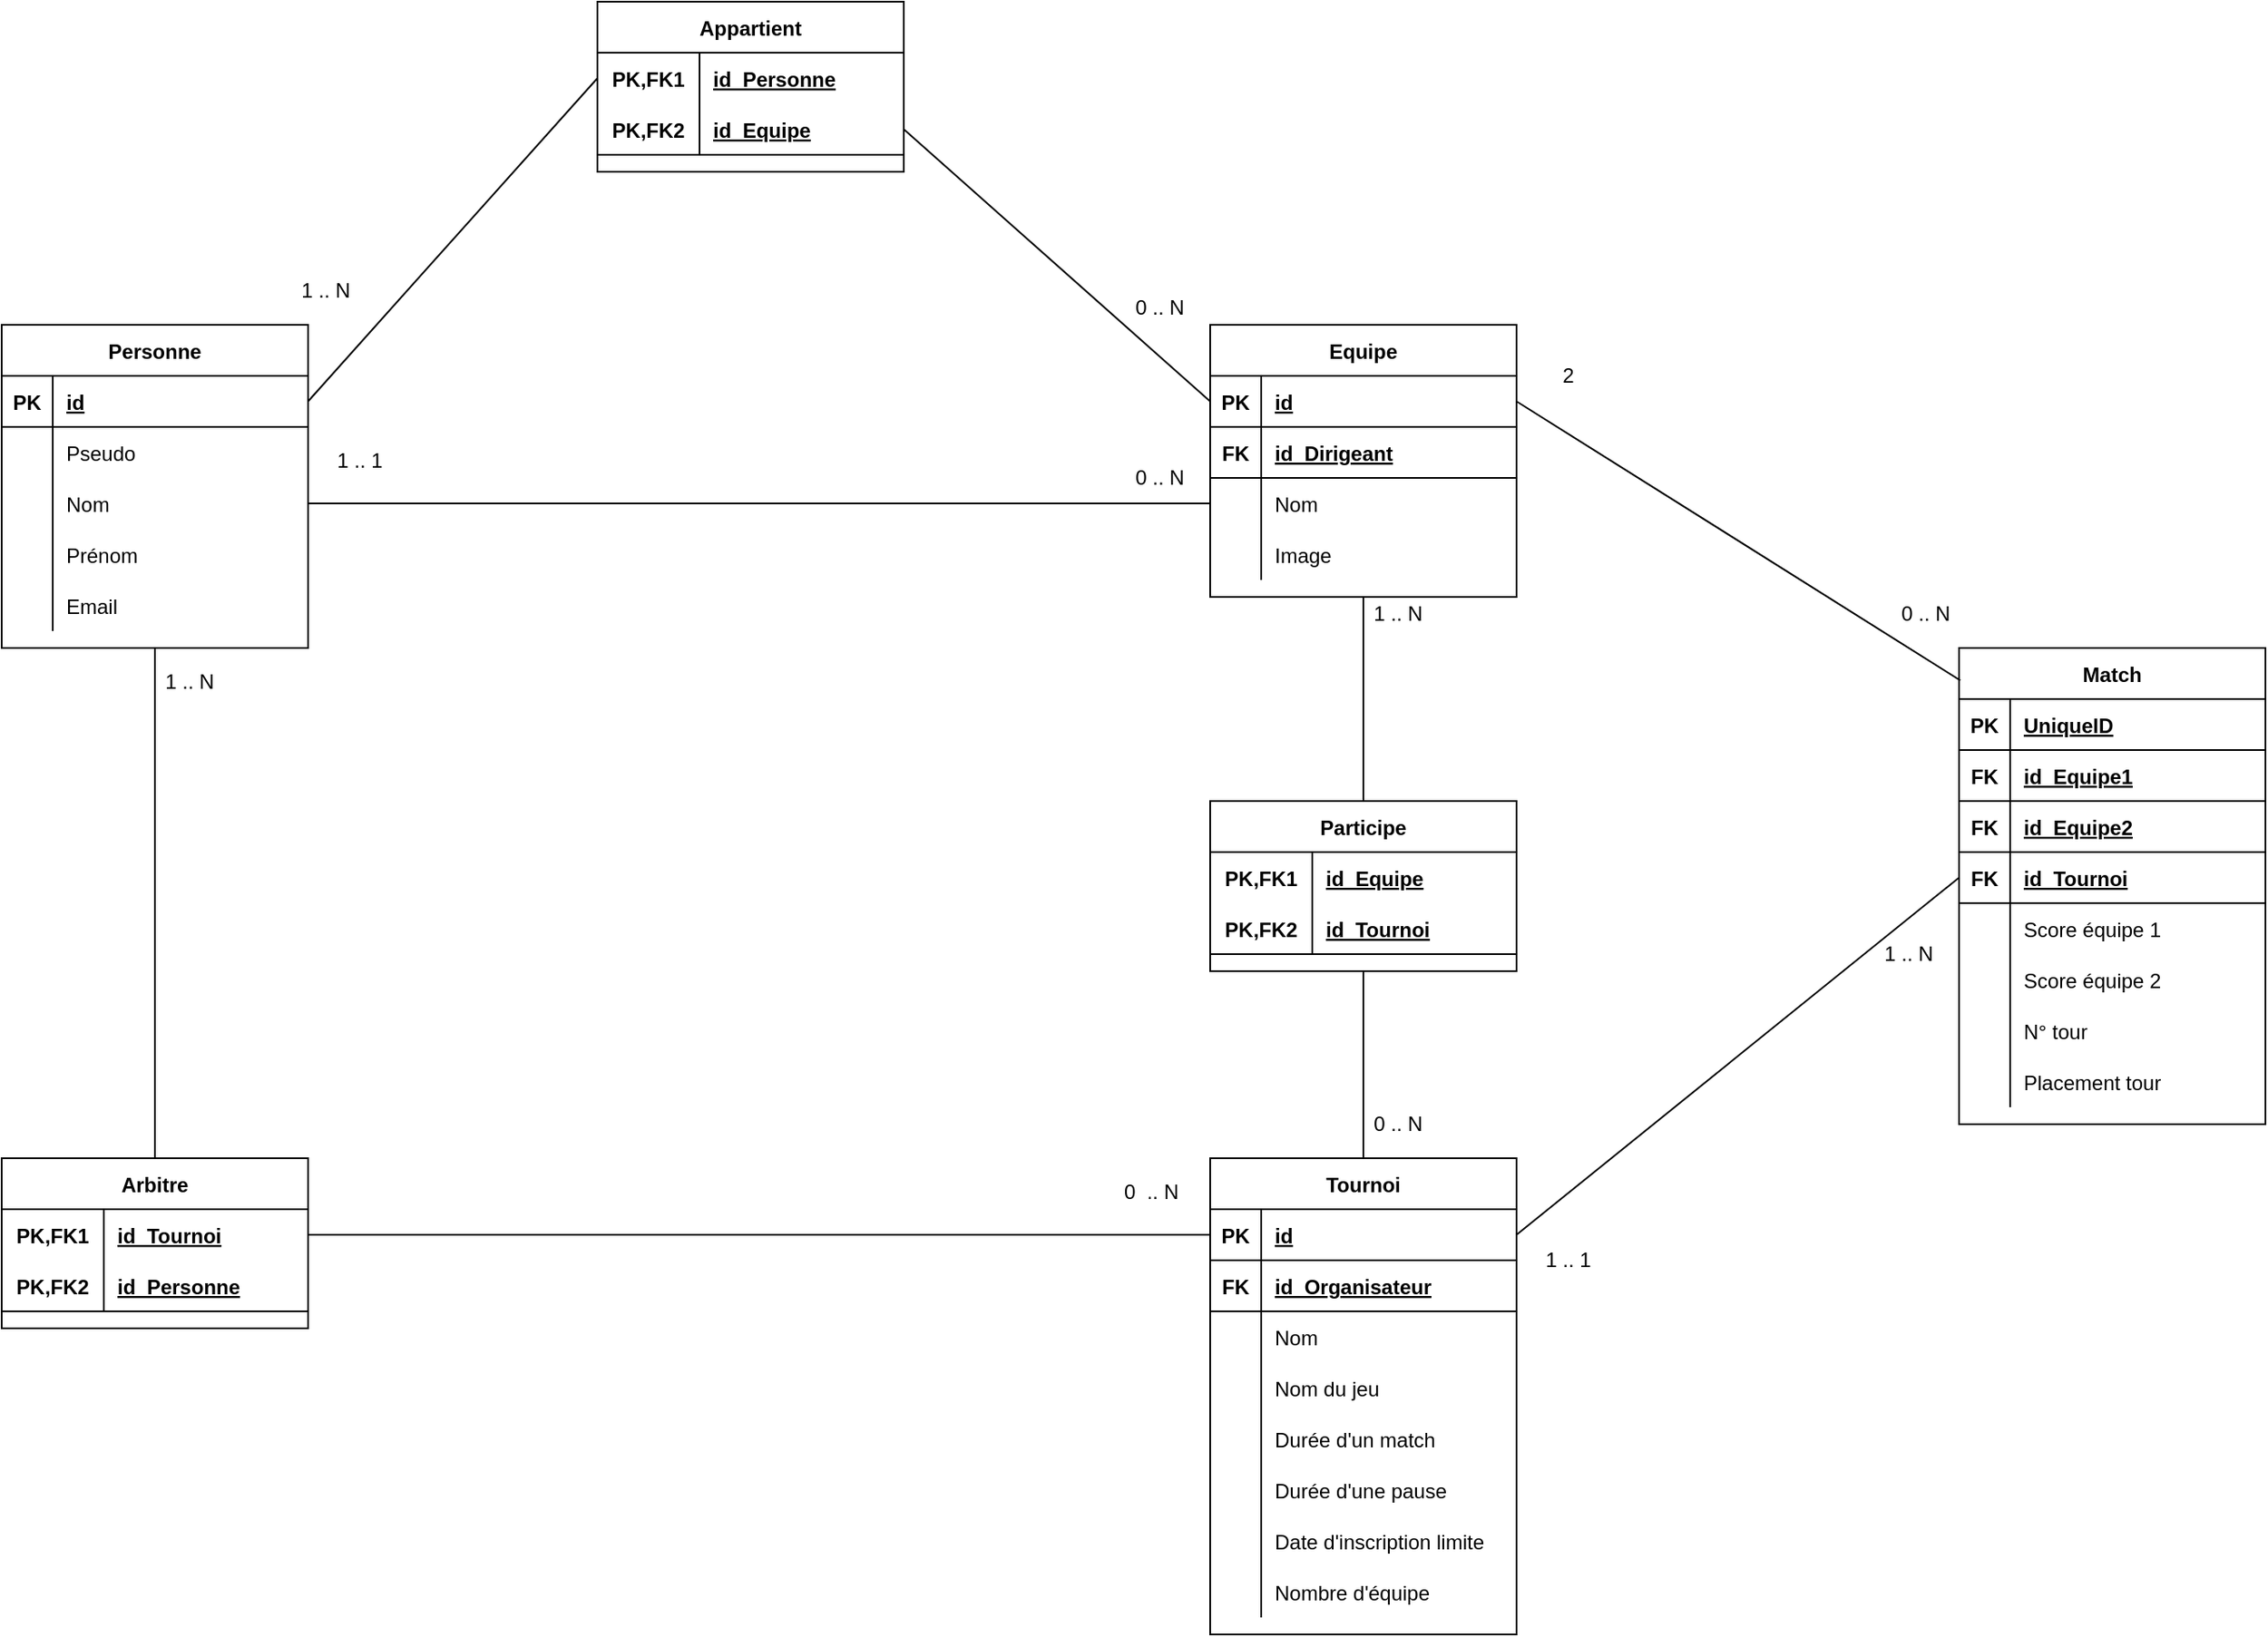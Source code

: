 <mxfile version="14.4.3" type="device"><diagram id="kW3u6-mypXmq3mQK2qks" name="Page-1"><mxGraphModel dx="1673" dy="874" grid="1" gridSize="10" guides="1" tooltips="1" connect="1" arrows="1" fold="1" page="1" pageScale="1" pageWidth="827" pageHeight="1169" math="0" shadow="0"><root><mxCell id="0"/><mxCell id="1" parent="0"/><mxCell id="SkPLEoLGiu_KnLj0Fx1E-1" value="Personne" style="shape=table;startSize=30;container=1;collapsible=1;childLayout=tableLayout;fixedRows=1;rowLines=0;fontStyle=1;align=center;resizeLast=1;" vertex="1" parent="1"><mxGeometry x="80" y="280" width="180" height="190" as="geometry"/></mxCell><mxCell id="SkPLEoLGiu_KnLj0Fx1E-2" value="" style="shape=partialRectangle;collapsible=0;dropTarget=0;pointerEvents=0;fillColor=none;top=0;left=0;bottom=1;right=0;points=[[0,0.5],[1,0.5]];portConstraint=eastwest;" vertex="1" parent="SkPLEoLGiu_KnLj0Fx1E-1"><mxGeometry y="30" width="180" height="30" as="geometry"/></mxCell><mxCell id="SkPLEoLGiu_KnLj0Fx1E-3" value="PK" style="shape=partialRectangle;connectable=0;fillColor=none;top=0;left=0;bottom=0;right=0;fontStyle=1;overflow=hidden;" vertex="1" parent="SkPLEoLGiu_KnLj0Fx1E-2"><mxGeometry width="30" height="30" as="geometry"/></mxCell><mxCell id="SkPLEoLGiu_KnLj0Fx1E-4" value="id" style="shape=partialRectangle;connectable=0;fillColor=none;top=0;left=0;bottom=0;right=0;align=left;spacingLeft=6;fontStyle=5;overflow=hidden;" vertex="1" parent="SkPLEoLGiu_KnLj0Fx1E-2"><mxGeometry x="30" width="150" height="30" as="geometry"/></mxCell><mxCell id="SkPLEoLGiu_KnLj0Fx1E-5" value="" style="shape=partialRectangle;collapsible=0;dropTarget=0;pointerEvents=0;fillColor=none;top=0;left=0;bottom=0;right=0;points=[[0,0.5],[1,0.5]];portConstraint=eastwest;" vertex="1" parent="SkPLEoLGiu_KnLj0Fx1E-1"><mxGeometry y="60" width="180" height="30" as="geometry"/></mxCell><mxCell id="SkPLEoLGiu_KnLj0Fx1E-6" value="" style="shape=partialRectangle;connectable=0;fillColor=none;top=0;left=0;bottom=0;right=0;editable=1;overflow=hidden;" vertex="1" parent="SkPLEoLGiu_KnLj0Fx1E-5"><mxGeometry width="30" height="30" as="geometry"/></mxCell><mxCell id="SkPLEoLGiu_KnLj0Fx1E-7" value="Pseudo" style="shape=partialRectangle;connectable=0;fillColor=none;top=0;left=0;bottom=0;right=0;align=left;spacingLeft=6;overflow=hidden;" vertex="1" parent="SkPLEoLGiu_KnLj0Fx1E-5"><mxGeometry x="30" width="150" height="30" as="geometry"/></mxCell><mxCell id="SkPLEoLGiu_KnLj0Fx1E-8" value="" style="shape=partialRectangle;collapsible=0;dropTarget=0;pointerEvents=0;fillColor=none;top=0;left=0;bottom=0;right=0;points=[[0,0.5],[1,0.5]];portConstraint=eastwest;" vertex="1" parent="SkPLEoLGiu_KnLj0Fx1E-1"><mxGeometry y="90" width="180" height="30" as="geometry"/></mxCell><mxCell id="SkPLEoLGiu_KnLj0Fx1E-9" value="" style="shape=partialRectangle;connectable=0;fillColor=none;top=0;left=0;bottom=0;right=0;editable=1;overflow=hidden;" vertex="1" parent="SkPLEoLGiu_KnLj0Fx1E-8"><mxGeometry width="30" height="30" as="geometry"/></mxCell><mxCell id="SkPLEoLGiu_KnLj0Fx1E-10" value="Nom" style="shape=partialRectangle;connectable=0;fillColor=none;top=0;left=0;bottom=0;right=0;align=left;spacingLeft=6;overflow=hidden;" vertex="1" parent="SkPLEoLGiu_KnLj0Fx1E-8"><mxGeometry x="30" width="150" height="30" as="geometry"/></mxCell><mxCell id="SkPLEoLGiu_KnLj0Fx1E-11" value="" style="shape=partialRectangle;collapsible=0;dropTarget=0;pointerEvents=0;fillColor=none;top=0;left=0;bottom=0;right=0;points=[[0,0.5],[1,0.5]];portConstraint=eastwest;" vertex="1" parent="SkPLEoLGiu_KnLj0Fx1E-1"><mxGeometry y="120" width="180" height="30" as="geometry"/></mxCell><mxCell id="SkPLEoLGiu_KnLj0Fx1E-12" value="" style="shape=partialRectangle;connectable=0;fillColor=none;top=0;left=0;bottom=0;right=0;editable=1;overflow=hidden;" vertex="1" parent="SkPLEoLGiu_KnLj0Fx1E-11"><mxGeometry width="30" height="30" as="geometry"/></mxCell><mxCell id="SkPLEoLGiu_KnLj0Fx1E-13" value="Prénom" style="shape=partialRectangle;connectable=0;fillColor=none;top=0;left=0;bottom=0;right=0;align=left;spacingLeft=6;overflow=hidden;" vertex="1" parent="SkPLEoLGiu_KnLj0Fx1E-11"><mxGeometry x="30" width="150" height="30" as="geometry"/></mxCell><mxCell id="SkPLEoLGiu_KnLj0Fx1E-14" style="shape=partialRectangle;collapsible=0;dropTarget=0;pointerEvents=0;fillColor=none;top=0;left=0;bottom=0;right=0;points=[[0,0.5],[1,0.5]];portConstraint=eastwest;" vertex="1" parent="SkPLEoLGiu_KnLj0Fx1E-1"><mxGeometry y="150" width="180" height="30" as="geometry"/></mxCell><mxCell id="SkPLEoLGiu_KnLj0Fx1E-15" style="shape=partialRectangle;connectable=0;fillColor=none;top=0;left=0;bottom=0;right=0;editable=1;overflow=hidden;" vertex="1" parent="SkPLEoLGiu_KnLj0Fx1E-14"><mxGeometry width="30" height="30" as="geometry"/></mxCell><mxCell id="SkPLEoLGiu_KnLj0Fx1E-16" value="Email" style="shape=partialRectangle;connectable=0;fillColor=none;top=0;left=0;bottom=0;right=0;align=left;spacingLeft=6;overflow=hidden;" vertex="1" parent="SkPLEoLGiu_KnLj0Fx1E-14"><mxGeometry x="30" width="150" height="30" as="geometry"/></mxCell><mxCell id="SkPLEoLGiu_KnLj0Fx1E-17" value="Equipe" style="shape=table;startSize=30;container=1;collapsible=1;childLayout=tableLayout;fixedRows=1;rowLines=0;fontStyle=1;align=center;resizeLast=1;" vertex="1" parent="1"><mxGeometry x="790" y="280" width="180" height="160" as="geometry"/></mxCell><mxCell id="SkPLEoLGiu_KnLj0Fx1E-18" value="" style="shape=partialRectangle;collapsible=0;dropTarget=0;pointerEvents=0;fillColor=none;top=0;left=0;bottom=1;right=0;points=[[0,0.5],[1,0.5]];portConstraint=eastwest;" vertex="1" parent="SkPLEoLGiu_KnLj0Fx1E-17"><mxGeometry y="30" width="180" height="30" as="geometry"/></mxCell><mxCell id="SkPLEoLGiu_KnLj0Fx1E-19" value="PK" style="shape=partialRectangle;connectable=0;fillColor=none;top=0;left=0;bottom=0;right=0;fontStyle=1;overflow=hidden;" vertex="1" parent="SkPLEoLGiu_KnLj0Fx1E-18"><mxGeometry width="30" height="30" as="geometry"/></mxCell><mxCell id="SkPLEoLGiu_KnLj0Fx1E-20" value="id" style="shape=partialRectangle;connectable=0;fillColor=none;top=0;left=0;bottom=0;right=0;align=left;spacingLeft=6;fontStyle=5;overflow=hidden;" vertex="1" parent="SkPLEoLGiu_KnLj0Fx1E-18"><mxGeometry x="30" width="150" height="30" as="geometry"/></mxCell><mxCell id="SkPLEoLGiu_KnLj0Fx1E-51" style="shape=partialRectangle;collapsible=0;dropTarget=0;pointerEvents=0;fillColor=none;top=0;left=0;bottom=1;right=0;points=[[0,0.5],[1,0.5]];portConstraint=eastwest;" vertex="1" parent="SkPLEoLGiu_KnLj0Fx1E-17"><mxGeometry y="60" width="180" height="30" as="geometry"/></mxCell><mxCell id="SkPLEoLGiu_KnLj0Fx1E-52" value="FK" style="shape=partialRectangle;connectable=0;fillColor=none;top=0;left=0;bottom=0;right=0;fontStyle=1;overflow=hidden;" vertex="1" parent="SkPLEoLGiu_KnLj0Fx1E-51"><mxGeometry width="30" height="30" as="geometry"/></mxCell><mxCell id="SkPLEoLGiu_KnLj0Fx1E-53" value="id_Dirigeant" style="shape=partialRectangle;connectable=0;fillColor=none;top=0;left=0;bottom=0;right=0;align=left;spacingLeft=6;fontStyle=5;overflow=hidden;" vertex="1" parent="SkPLEoLGiu_KnLj0Fx1E-51"><mxGeometry x="30" width="150" height="30" as="geometry"/></mxCell><mxCell id="SkPLEoLGiu_KnLj0Fx1E-21" value="" style="shape=partialRectangle;collapsible=0;dropTarget=0;pointerEvents=0;fillColor=none;top=0;left=0;bottom=0;right=0;points=[[0,0.5],[1,0.5]];portConstraint=eastwest;" vertex="1" parent="SkPLEoLGiu_KnLj0Fx1E-17"><mxGeometry y="90" width="180" height="30" as="geometry"/></mxCell><mxCell id="SkPLEoLGiu_KnLj0Fx1E-22" value="" style="shape=partialRectangle;connectable=0;fillColor=none;top=0;left=0;bottom=0;right=0;editable=1;overflow=hidden;" vertex="1" parent="SkPLEoLGiu_KnLj0Fx1E-21"><mxGeometry width="30" height="30" as="geometry"/></mxCell><mxCell id="SkPLEoLGiu_KnLj0Fx1E-23" value="Nom" style="shape=partialRectangle;connectable=0;fillColor=none;top=0;left=0;bottom=0;right=0;align=left;spacingLeft=6;overflow=hidden;" vertex="1" parent="SkPLEoLGiu_KnLj0Fx1E-21"><mxGeometry x="30" width="150" height="30" as="geometry"/></mxCell><mxCell id="SkPLEoLGiu_KnLj0Fx1E-24" value="" style="shape=partialRectangle;collapsible=0;dropTarget=0;pointerEvents=0;fillColor=none;top=0;left=0;bottom=0;right=0;points=[[0,0.5],[1,0.5]];portConstraint=eastwest;" vertex="1" parent="SkPLEoLGiu_KnLj0Fx1E-17"><mxGeometry y="120" width="180" height="30" as="geometry"/></mxCell><mxCell id="SkPLEoLGiu_KnLj0Fx1E-25" value="" style="shape=partialRectangle;connectable=0;fillColor=none;top=0;left=0;bottom=0;right=0;editable=1;overflow=hidden;" vertex="1" parent="SkPLEoLGiu_KnLj0Fx1E-24"><mxGeometry width="30" height="30" as="geometry"/></mxCell><mxCell id="SkPLEoLGiu_KnLj0Fx1E-26" value="Image" style="shape=partialRectangle;connectable=0;fillColor=none;top=0;left=0;bottom=0;right=0;align=left;spacingLeft=6;overflow=hidden;" vertex="1" parent="SkPLEoLGiu_KnLj0Fx1E-24"><mxGeometry x="30" width="150" height="30" as="geometry"/></mxCell><mxCell id="SkPLEoLGiu_KnLj0Fx1E-45" value="" style="endArrow=none;html=1;exitX=1;exitY=0.5;exitDx=0;exitDy=0;entryX=0;entryY=0.5;entryDx=0;entryDy=0;" edge="1" parent="1" source="SkPLEoLGiu_KnLj0Fx1E-8" target="SkPLEoLGiu_KnLj0Fx1E-21"><mxGeometry width="50" height="50" relative="1" as="geometry"><mxPoint x="680" y="255.0" as="sourcePoint"/><mxPoint x="830" y="395" as="targetPoint"/></mxGeometry></mxCell><mxCell id="SkPLEoLGiu_KnLj0Fx1E-46" value="0 .. N" style="text;html=1;align=center;verticalAlign=middle;resizable=0;points=[];autosize=1;" vertex="1" parent="1"><mxGeometry x="740" y="360" width="40" height="20" as="geometry"/></mxCell><mxCell id="SkPLEoLGiu_KnLj0Fx1E-47" value="1 .. 1" style="text;html=1;align=center;verticalAlign=middle;resizable=0;points=[];autosize=1;" vertex="1" parent="1"><mxGeometry x="270" y="350" width="40" height="20" as="geometry"/></mxCell><mxCell id="SkPLEoLGiu_KnLj0Fx1E-54" value="Appartient" style="shape=table;startSize=30;container=1;collapsible=1;childLayout=tableLayout;fixedRows=1;rowLines=0;fontStyle=1;align=center;resizeLast=1;" vertex="1" parent="1"><mxGeometry x="430" y="90" width="180" height="100" as="geometry"/></mxCell><mxCell id="SkPLEoLGiu_KnLj0Fx1E-55" value="" style="shape=partialRectangle;collapsible=0;dropTarget=0;pointerEvents=0;fillColor=none;top=0;left=0;bottom=0;right=0;points=[[0,0.5],[1,0.5]];portConstraint=eastwest;" vertex="1" parent="SkPLEoLGiu_KnLj0Fx1E-54"><mxGeometry y="30" width="180" height="30" as="geometry"/></mxCell><mxCell id="SkPLEoLGiu_KnLj0Fx1E-56" value="PK,FK1" style="shape=partialRectangle;connectable=0;fillColor=none;top=0;left=0;bottom=0;right=0;fontStyle=1;overflow=hidden;" vertex="1" parent="SkPLEoLGiu_KnLj0Fx1E-55"><mxGeometry width="60" height="30" as="geometry"/></mxCell><mxCell id="SkPLEoLGiu_KnLj0Fx1E-57" value="id_Personne" style="shape=partialRectangle;connectable=0;fillColor=none;top=0;left=0;bottom=0;right=0;align=left;spacingLeft=6;fontStyle=5;overflow=hidden;" vertex="1" parent="SkPLEoLGiu_KnLj0Fx1E-55"><mxGeometry x="60" width="120" height="30" as="geometry"/></mxCell><mxCell id="SkPLEoLGiu_KnLj0Fx1E-58" value="" style="shape=partialRectangle;collapsible=0;dropTarget=0;pointerEvents=0;fillColor=none;top=0;left=0;bottom=1;right=0;points=[[0,0.5],[1,0.5]];portConstraint=eastwest;" vertex="1" parent="SkPLEoLGiu_KnLj0Fx1E-54"><mxGeometry y="60" width="180" height="30" as="geometry"/></mxCell><mxCell id="SkPLEoLGiu_KnLj0Fx1E-59" value="PK,FK2" style="shape=partialRectangle;connectable=0;fillColor=none;top=0;left=0;bottom=0;right=0;fontStyle=1;overflow=hidden;" vertex="1" parent="SkPLEoLGiu_KnLj0Fx1E-58"><mxGeometry width="60" height="30" as="geometry"/></mxCell><mxCell id="SkPLEoLGiu_KnLj0Fx1E-60" value="id_Equipe" style="shape=partialRectangle;connectable=0;fillColor=none;top=0;left=0;bottom=0;right=0;align=left;spacingLeft=6;fontStyle=5;overflow=hidden;" vertex="1" parent="SkPLEoLGiu_KnLj0Fx1E-58"><mxGeometry x="60" width="120" height="30" as="geometry"/></mxCell><mxCell id="SkPLEoLGiu_KnLj0Fx1E-67" value="" style="endArrow=none;html=1;exitX=1;exitY=0.5;exitDx=0;exitDy=0;entryX=0;entryY=0.5;entryDx=0;entryDy=0;" edge="1" parent="1" source="SkPLEoLGiu_KnLj0Fx1E-2" target="SkPLEoLGiu_KnLj0Fx1E-55"><mxGeometry width="50" height="50" relative="1" as="geometry"><mxPoint x="600" y="250" as="sourcePoint"/><mxPoint x="650" y="200" as="targetPoint"/></mxGeometry></mxCell><mxCell id="SkPLEoLGiu_KnLj0Fx1E-68" value="" style="endArrow=none;html=1;exitX=0;exitY=0.5;exitDx=0;exitDy=0;entryX=1;entryY=0.5;entryDx=0;entryDy=0;" edge="1" parent="1" source="SkPLEoLGiu_KnLj0Fx1E-18" target="SkPLEoLGiu_KnLj0Fx1E-58"><mxGeometry width="50" height="50" relative="1" as="geometry"><mxPoint x="270" y="335" as="sourcePoint"/><mxPoint x="490" y="145" as="targetPoint"/></mxGeometry></mxCell><mxCell id="SkPLEoLGiu_KnLj0Fx1E-69" value="Tournoi" style="shape=table;startSize=30;container=1;collapsible=1;childLayout=tableLayout;fixedRows=1;rowLines=0;fontStyle=1;align=center;resizeLast=1;" vertex="1" parent="1"><mxGeometry x="790" y="770" width="180" height="280" as="geometry"/></mxCell><mxCell id="SkPLEoLGiu_KnLj0Fx1E-70" value="" style="shape=partialRectangle;collapsible=0;dropTarget=0;pointerEvents=0;fillColor=none;top=0;left=0;bottom=1;right=0;points=[[0,0.5],[1,0.5]];portConstraint=eastwest;" vertex="1" parent="SkPLEoLGiu_KnLj0Fx1E-69"><mxGeometry y="30" width="180" height="30" as="geometry"/></mxCell><mxCell id="SkPLEoLGiu_KnLj0Fx1E-71" value="PK" style="shape=partialRectangle;connectable=0;fillColor=none;top=0;left=0;bottom=0;right=0;fontStyle=1;overflow=hidden;" vertex="1" parent="SkPLEoLGiu_KnLj0Fx1E-70"><mxGeometry width="30" height="30" as="geometry"/></mxCell><mxCell id="SkPLEoLGiu_KnLj0Fx1E-72" value="id" style="shape=partialRectangle;connectable=0;fillColor=none;top=0;left=0;bottom=0;right=0;align=left;spacingLeft=6;fontStyle=5;overflow=hidden;" vertex="1" parent="SkPLEoLGiu_KnLj0Fx1E-70"><mxGeometry x="30" width="150" height="30" as="geometry"/></mxCell><mxCell id="SkPLEoLGiu_KnLj0Fx1E-91" style="shape=partialRectangle;collapsible=0;dropTarget=0;pointerEvents=0;fillColor=none;top=0;left=0;bottom=1;right=0;points=[[0,0.5],[1,0.5]];portConstraint=eastwest;" vertex="1" parent="SkPLEoLGiu_KnLj0Fx1E-69"><mxGeometry y="60" width="180" height="30" as="geometry"/></mxCell><mxCell id="SkPLEoLGiu_KnLj0Fx1E-92" value="FK" style="shape=partialRectangle;connectable=0;fillColor=none;top=0;left=0;bottom=0;right=0;fontStyle=1;overflow=hidden;" vertex="1" parent="SkPLEoLGiu_KnLj0Fx1E-91"><mxGeometry width="30" height="30" as="geometry"/></mxCell><mxCell id="SkPLEoLGiu_KnLj0Fx1E-93" value="id_Organisateur" style="shape=partialRectangle;connectable=0;fillColor=none;top=0;left=0;bottom=0;right=0;align=left;spacingLeft=6;fontStyle=5;overflow=hidden;" vertex="1" parent="SkPLEoLGiu_KnLj0Fx1E-91"><mxGeometry x="30" width="150" height="30" as="geometry"/></mxCell><mxCell id="SkPLEoLGiu_KnLj0Fx1E-73" value="" style="shape=partialRectangle;collapsible=0;dropTarget=0;pointerEvents=0;fillColor=none;top=0;left=0;bottom=0;right=0;points=[[0,0.5],[1,0.5]];portConstraint=eastwest;" vertex="1" parent="SkPLEoLGiu_KnLj0Fx1E-69"><mxGeometry y="90" width="180" height="30" as="geometry"/></mxCell><mxCell id="SkPLEoLGiu_KnLj0Fx1E-74" value="" style="shape=partialRectangle;connectable=0;fillColor=none;top=0;left=0;bottom=0;right=0;editable=1;overflow=hidden;" vertex="1" parent="SkPLEoLGiu_KnLj0Fx1E-73"><mxGeometry width="30" height="30" as="geometry"/></mxCell><mxCell id="SkPLEoLGiu_KnLj0Fx1E-75" value="Nom" style="shape=partialRectangle;connectable=0;fillColor=none;top=0;left=0;bottom=0;right=0;align=left;spacingLeft=6;overflow=hidden;" vertex="1" parent="SkPLEoLGiu_KnLj0Fx1E-73"><mxGeometry x="30" width="150" height="30" as="geometry"/></mxCell><mxCell id="SkPLEoLGiu_KnLj0Fx1E-76" value="" style="shape=partialRectangle;collapsible=0;dropTarget=0;pointerEvents=0;fillColor=none;top=0;left=0;bottom=0;right=0;points=[[0,0.5],[1,0.5]];portConstraint=eastwest;" vertex="1" parent="SkPLEoLGiu_KnLj0Fx1E-69"><mxGeometry y="120" width="180" height="30" as="geometry"/></mxCell><mxCell id="SkPLEoLGiu_KnLj0Fx1E-77" value="" style="shape=partialRectangle;connectable=0;fillColor=none;top=0;left=0;bottom=0;right=0;editable=1;overflow=hidden;" vertex="1" parent="SkPLEoLGiu_KnLj0Fx1E-76"><mxGeometry width="30" height="30" as="geometry"/></mxCell><mxCell id="SkPLEoLGiu_KnLj0Fx1E-78" value="Nom du jeu" style="shape=partialRectangle;connectable=0;fillColor=none;top=0;left=0;bottom=0;right=0;align=left;spacingLeft=6;overflow=hidden;" vertex="1" parent="SkPLEoLGiu_KnLj0Fx1E-76"><mxGeometry x="30" width="150" height="30" as="geometry"/></mxCell><mxCell id="SkPLEoLGiu_KnLj0Fx1E-79" value="" style="shape=partialRectangle;collapsible=0;dropTarget=0;pointerEvents=0;fillColor=none;top=0;left=0;bottom=0;right=0;points=[[0,0.5],[1,0.5]];portConstraint=eastwest;" vertex="1" parent="SkPLEoLGiu_KnLj0Fx1E-69"><mxGeometry y="150" width="180" height="30" as="geometry"/></mxCell><mxCell id="SkPLEoLGiu_KnLj0Fx1E-80" value="" style="shape=partialRectangle;connectable=0;fillColor=none;top=0;left=0;bottom=0;right=0;editable=1;overflow=hidden;" vertex="1" parent="SkPLEoLGiu_KnLj0Fx1E-79"><mxGeometry width="30" height="30" as="geometry"/></mxCell><mxCell id="SkPLEoLGiu_KnLj0Fx1E-81" value="Durée d'un match" style="shape=partialRectangle;connectable=0;fillColor=none;top=0;left=0;bottom=0;right=0;align=left;spacingLeft=6;overflow=hidden;" vertex="1" parent="SkPLEoLGiu_KnLj0Fx1E-79"><mxGeometry x="30" width="150" height="30" as="geometry"/></mxCell><mxCell id="SkPLEoLGiu_KnLj0Fx1E-82" style="shape=partialRectangle;collapsible=0;dropTarget=0;pointerEvents=0;fillColor=none;top=0;left=0;bottom=0;right=0;points=[[0,0.5],[1,0.5]];portConstraint=eastwest;" vertex="1" parent="SkPLEoLGiu_KnLj0Fx1E-69"><mxGeometry y="180" width="180" height="30" as="geometry"/></mxCell><mxCell id="SkPLEoLGiu_KnLj0Fx1E-83" style="shape=partialRectangle;connectable=0;fillColor=none;top=0;left=0;bottom=0;right=0;editable=1;overflow=hidden;" vertex="1" parent="SkPLEoLGiu_KnLj0Fx1E-82"><mxGeometry width="30" height="30" as="geometry"/></mxCell><mxCell id="SkPLEoLGiu_KnLj0Fx1E-84" value="Durée d'une pause" style="shape=partialRectangle;connectable=0;fillColor=none;top=0;left=0;bottom=0;right=0;align=left;spacingLeft=6;overflow=hidden;" vertex="1" parent="SkPLEoLGiu_KnLj0Fx1E-82"><mxGeometry x="30" width="150" height="30" as="geometry"/></mxCell><mxCell id="SkPLEoLGiu_KnLj0Fx1E-85" style="shape=partialRectangle;collapsible=0;dropTarget=0;pointerEvents=0;fillColor=none;top=0;left=0;bottom=0;right=0;points=[[0,0.5],[1,0.5]];portConstraint=eastwest;" vertex="1" parent="SkPLEoLGiu_KnLj0Fx1E-69"><mxGeometry y="210" width="180" height="30" as="geometry"/></mxCell><mxCell id="SkPLEoLGiu_KnLj0Fx1E-86" style="shape=partialRectangle;connectable=0;fillColor=none;top=0;left=0;bottom=0;right=0;editable=1;overflow=hidden;" vertex="1" parent="SkPLEoLGiu_KnLj0Fx1E-85"><mxGeometry width="30" height="30" as="geometry"/></mxCell><mxCell id="SkPLEoLGiu_KnLj0Fx1E-87" value="Date d'inscription limite" style="shape=partialRectangle;connectable=0;fillColor=none;top=0;left=0;bottom=0;right=0;align=left;spacingLeft=6;overflow=hidden;" vertex="1" parent="SkPLEoLGiu_KnLj0Fx1E-85"><mxGeometry x="30" width="150" height="30" as="geometry"/></mxCell><mxCell id="SkPLEoLGiu_KnLj0Fx1E-88" style="shape=partialRectangle;collapsible=0;dropTarget=0;pointerEvents=0;fillColor=none;top=0;left=0;bottom=0;right=0;points=[[0,0.5],[1,0.5]];portConstraint=eastwest;" vertex="1" parent="SkPLEoLGiu_KnLj0Fx1E-69"><mxGeometry y="240" width="180" height="30" as="geometry"/></mxCell><mxCell id="SkPLEoLGiu_KnLj0Fx1E-89" style="shape=partialRectangle;connectable=0;fillColor=none;top=0;left=0;bottom=0;right=0;editable=1;overflow=hidden;" vertex="1" parent="SkPLEoLGiu_KnLj0Fx1E-88"><mxGeometry width="30" height="30" as="geometry"/></mxCell><mxCell id="SkPLEoLGiu_KnLj0Fx1E-90" value="Nombre d'équipe" style="shape=partialRectangle;connectable=0;fillColor=none;top=0;left=0;bottom=0;right=0;align=left;spacingLeft=6;overflow=hidden;" vertex="1" parent="SkPLEoLGiu_KnLj0Fx1E-88"><mxGeometry x="30" width="150" height="30" as="geometry"/></mxCell><mxCell id="SkPLEoLGiu_KnLj0Fx1E-94" value="Arbitre" style="shape=table;startSize=30;container=1;collapsible=1;childLayout=tableLayout;fixedRows=1;rowLines=0;fontStyle=1;align=center;resizeLast=1;" vertex="1" parent="1"><mxGeometry x="80" y="770" width="180" height="100" as="geometry"/></mxCell><mxCell id="SkPLEoLGiu_KnLj0Fx1E-95" value="" style="shape=partialRectangle;collapsible=0;dropTarget=0;pointerEvents=0;fillColor=none;top=0;left=0;bottom=0;right=0;points=[[0,0.5],[1,0.5]];portConstraint=eastwest;" vertex="1" parent="SkPLEoLGiu_KnLj0Fx1E-94"><mxGeometry y="30" width="180" height="30" as="geometry"/></mxCell><mxCell id="SkPLEoLGiu_KnLj0Fx1E-96" value="PK,FK1" style="shape=partialRectangle;connectable=0;fillColor=none;top=0;left=0;bottom=0;right=0;fontStyle=1;overflow=hidden;" vertex="1" parent="SkPLEoLGiu_KnLj0Fx1E-95"><mxGeometry width="60" height="30" as="geometry"/></mxCell><mxCell id="SkPLEoLGiu_KnLj0Fx1E-97" value="id_Tournoi" style="shape=partialRectangle;connectable=0;fillColor=none;top=0;left=0;bottom=0;right=0;align=left;spacingLeft=6;fontStyle=5;overflow=hidden;" vertex="1" parent="SkPLEoLGiu_KnLj0Fx1E-95"><mxGeometry x="60" width="120" height="30" as="geometry"/></mxCell><mxCell id="SkPLEoLGiu_KnLj0Fx1E-98" value="" style="shape=partialRectangle;collapsible=0;dropTarget=0;pointerEvents=0;fillColor=none;top=0;left=0;bottom=1;right=0;points=[[0,0.5],[1,0.5]];portConstraint=eastwest;" vertex="1" parent="SkPLEoLGiu_KnLj0Fx1E-94"><mxGeometry y="60" width="180" height="30" as="geometry"/></mxCell><mxCell id="SkPLEoLGiu_KnLj0Fx1E-99" value="PK,FK2" style="shape=partialRectangle;connectable=0;fillColor=none;top=0;left=0;bottom=0;right=0;fontStyle=1;overflow=hidden;" vertex="1" parent="SkPLEoLGiu_KnLj0Fx1E-98"><mxGeometry width="60" height="30" as="geometry"/></mxCell><mxCell id="SkPLEoLGiu_KnLj0Fx1E-100" value="id_Personne" style="shape=partialRectangle;connectable=0;fillColor=none;top=0;left=0;bottom=0;right=0;align=left;spacingLeft=6;fontStyle=5;overflow=hidden;" vertex="1" parent="SkPLEoLGiu_KnLj0Fx1E-98"><mxGeometry x="60" width="120" height="30" as="geometry"/></mxCell><mxCell id="SkPLEoLGiu_KnLj0Fx1E-107" value="" style="endArrow=none;html=1;entryX=0.5;entryY=1;entryDx=0;entryDy=0;exitX=0.5;exitY=0;exitDx=0;exitDy=0;" edge="1" parent="1" source="SkPLEoLGiu_KnLj0Fx1E-94" target="SkPLEoLGiu_KnLj0Fx1E-1"><mxGeometry width="50" height="50" relative="1" as="geometry"><mxPoint x="620" y="700" as="sourcePoint"/><mxPoint x="670" y="650" as="targetPoint"/></mxGeometry></mxCell><mxCell id="SkPLEoLGiu_KnLj0Fx1E-108" value="" style="endArrow=none;html=1;entryX=0;entryY=0.5;entryDx=0;entryDy=0;exitX=1;exitY=0.5;exitDx=0;exitDy=0;" edge="1" parent="1" source="SkPLEoLGiu_KnLj0Fx1E-95" target="SkPLEoLGiu_KnLj0Fx1E-70"><mxGeometry width="50" height="50" relative="1" as="geometry"><mxPoint x="180" y="770" as="sourcePoint"/><mxPoint x="180" y="570" as="targetPoint"/></mxGeometry></mxCell><mxCell id="SkPLEoLGiu_KnLj0Fx1E-109" value="Match" style="shape=table;startSize=30;container=1;collapsible=1;childLayout=tableLayout;fixedRows=1;rowLines=0;fontStyle=1;align=center;resizeLast=1;" vertex="1" parent="1"><mxGeometry x="1230" y="470" width="180" height="280" as="geometry"/></mxCell><mxCell id="SkPLEoLGiu_KnLj0Fx1E-110" value="" style="shape=partialRectangle;collapsible=0;dropTarget=0;pointerEvents=0;fillColor=none;top=0;left=0;bottom=1;right=0;points=[[0,0.5],[1,0.5]];portConstraint=eastwest;" vertex="1" parent="SkPLEoLGiu_KnLj0Fx1E-109"><mxGeometry y="30" width="180" height="30" as="geometry"/></mxCell><mxCell id="SkPLEoLGiu_KnLj0Fx1E-111" value="PK" style="shape=partialRectangle;connectable=0;fillColor=none;top=0;left=0;bottom=0;right=0;fontStyle=1;overflow=hidden;" vertex="1" parent="SkPLEoLGiu_KnLj0Fx1E-110"><mxGeometry width="30" height="30" as="geometry"/></mxCell><mxCell id="SkPLEoLGiu_KnLj0Fx1E-112" value="UniqueID" style="shape=partialRectangle;connectable=0;fillColor=none;top=0;left=0;bottom=0;right=0;align=left;spacingLeft=6;fontStyle=5;overflow=hidden;" vertex="1" parent="SkPLEoLGiu_KnLj0Fx1E-110"><mxGeometry x="30" width="150" height="30" as="geometry"/></mxCell><mxCell id="SkPLEoLGiu_KnLj0Fx1E-128" style="shape=partialRectangle;collapsible=0;dropTarget=0;pointerEvents=0;fillColor=none;top=0;left=0;bottom=1;right=0;points=[[0,0.5],[1,0.5]];portConstraint=eastwest;" vertex="1" parent="SkPLEoLGiu_KnLj0Fx1E-109"><mxGeometry y="60" width="180" height="30" as="geometry"/></mxCell><mxCell id="SkPLEoLGiu_KnLj0Fx1E-129" value="FK" style="shape=partialRectangle;connectable=0;fillColor=none;top=0;left=0;bottom=0;right=0;fontStyle=1;overflow=hidden;" vertex="1" parent="SkPLEoLGiu_KnLj0Fx1E-128"><mxGeometry width="30" height="30" as="geometry"/></mxCell><mxCell id="SkPLEoLGiu_KnLj0Fx1E-130" value="id_Equipe1" style="shape=partialRectangle;connectable=0;fillColor=none;top=0;left=0;bottom=0;right=0;align=left;spacingLeft=6;fontStyle=5;overflow=hidden;" vertex="1" parent="SkPLEoLGiu_KnLj0Fx1E-128"><mxGeometry x="30" width="150" height="30" as="geometry"/></mxCell><mxCell id="SkPLEoLGiu_KnLj0Fx1E-131" style="shape=partialRectangle;collapsible=0;dropTarget=0;pointerEvents=0;fillColor=none;top=0;left=0;bottom=1;right=0;points=[[0,0.5],[1,0.5]];portConstraint=eastwest;" vertex="1" parent="SkPLEoLGiu_KnLj0Fx1E-109"><mxGeometry y="90" width="180" height="30" as="geometry"/></mxCell><mxCell id="SkPLEoLGiu_KnLj0Fx1E-132" value="FK" style="shape=partialRectangle;connectable=0;fillColor=none;top=0;left=0;bottom=0;right=0;fontStyle=1;overflow=hidden;" vertex="1" parent="SkPLEoLGiu_KnLj0Fx1E-131"><mxGeometry width="30" height="30" as="geometry"/></mxCell><mxCell id="SkPLEoLGiu_KnLj0Fx1E-133" value="id_Equipe2" style="shape=partialRectangle;connectable=0;fillColor=none;top=0;left=0;bottom=0;right=0;align=left;spacingLeft=6;fontStyle=5;overflow=hidden;" vertex="1" parent="SkPLEoLGiu_KnLj0Fx1E-131"><mxGeometry x="30" width="150" height="30" as="geometry"/></mxCell><mxCell id="SkPLEoLGiu_KnLj0Fx1E-137" style="shape=partialRectangle;collapsible=0;dropTarget=0;pointerEvents=0;fillColor=none;top=0;left=0;bottom=1;right=0;points=[[0,0.5],[1,0.5]];portConstraint=eastwest;" vertex="1" parent="SkPLEoLGiu_KnLj0Fx1E-109"><mxGeometry y="120" width="180" height="30" as="geometry"/></mxCell><mxCell id="SkPLEoLGiu_KnLj0Fx1E-138" value="FK" style="shape=partialRectangle;connectable=0;fillColor=none;top=0;left=0;bottom=0;right=0;fontStyle=1;overflow=hidden;" vertex="1" parent="SkPLEoLGiu_KnLj0Fx1E-137"><mxGeometry width="30" height="30" as="geometry"/></mxCell><mxCell id="SkPLEoLGiu_KnLj0Fx1E-139" value="id_Tournoi" style="shape=partialRectangle;connectable=0;fillColor=none;top=0;left=0;bottom=0;right=0;align=left;spacingLeft=6;fontStyle=5;overflow=hidden;" vertex="1" parent="SkPLEoLGiu_KnLj0Fx1E-137"><mxGeometry x="30" width="150" height="30" as="geometry"/></mxCell><mxCell id="SkPLEoLGiu_KnLj0Fx1E-113" value="" style="shape=partialRectangle;collapsible=0;dropTarget=0;pointerEvents=0;fillColor=none;top=0;left=0;bottom=0;right=0;points=[[0,0.5],[1,0.5]];portConstraint=eastwest;" vertex="1" parent="SkPLEoLGiu_KnLj0Fx1E-109"><mxGeometry y="150" width="180" height="30" as="geometry"/></mxCell><mxCell id="SkPLEoLGiu_KnLj0Fx1E-114" value="" style="shape=partialRectangle;connectable=0;fillColor=none;top=0;left=0;bottom=0;right=0;editable=1;overflow=hidden;" vertex="1" parent="SkPLEoLGiu_KnLj0Fx1E-113"><mxGeometry width="30" height="30" as="geometry"/></mxCell><mxCell id="SkPLEoLGiu_KnLj0Fx1E-115" value="Score équipe 1" style="shape=partialRectangle;connectable=0;fillColor=none;top=0;left=0;bottom=0;right=0;align=left;spacingLeft=6;overflow=hidden;" vertex="1" parent="SkPLEoLGiu_KnLj0Fx1E-113"><mxGeometry x="30" width="150" height="30" as="geometry"/></mxCell><mxCell id="SkPLEoLGiu_KnLj0Fx1E-116" value="" style="shape=partialRectangle;collapsible=0;dropTarget=0;pointerEvents=0;fillColor=none;top=0;left=0;bottom=0;right=0;points=[[0,0.5],[1,0.5]];portConstraint=eastwest;" vertex="1" parent="SkPLEoLGiu_KnLj0Fx1E-109"><mxGeometry y="180" width="180" height="30" as="geometry"/></mxCell><mxCell id="SkPLEoLGiu_KnLj0Fx1E-117" value="" style="shape=partialRectangle;connectable=0;fillColor=none;top=0;left=0;bottom=0;right=0;editable=1;overflow=hidden;" vertex="1" parent="SkPLEoLGiu_KnLj0Fx1E-116"><mxGeometry width="30" height="30" as="geometry"/></mxCell><mxCell id="SkPLEoLGiu_KnLj0Fx1E-118" value="Score équipe 2" style="shape=partialRectangle;connectable=0;fillColor=none;top=0;left=0;bottom=0;right=0;align=left;spacingLeft=6;overflow=hidden;" vertex="1" parent="SkPLEoLGiu_KnLj0Fx1E-116"><mxGeometry x="30" width="150" height="30" as="geometry"/></mxCell><mxCell id="SkPLEoLGiu_KnLj0Fx1E-119" value="" style="shape=partialRectangle;collapsible=0;dropTarget=0;pointerEvents=0;fillColor=none;top=0;left=0;bottom=0;right=0;points=[[0,0.5],[1,0.5]];portConstraint=eastwest;" vertex="1" parent="SkPLEoLGiu_KnLj0Fx1E-109"><mxGeometry y="210" width="180" height="30" as="geometry"/></mxCell><mxCell id="SkPLEoLGiu_KnLj0Fx1E-120" value="" style="shape=partialRectangle;connectable=0;fillColor=none;top=0;left=0;bottom=0;right=0;editable=1;overflow=hidden;" vertex="1" parent="SkPLEoLGiu_KnLj0Fx1E-119"><mxGeometry width="30" height="30" as="geometry"/></mxCell><mxCell id="SkPLEoLGiu_KnLj0Fx1E-121" value="N° tour" style="shape=partialRectangle;connectable=0;fillColor=none;top=0;left=0;bottom=0;right=0;align=left;spacingLeft=6;overflow=hidden;" vertex="1" parent="SkPLEoLGiu_KnLj0Fx1E-119"><mxGeometry x="30" width="150" height="30" as="geometry"/></mxCell><mxCell id="SkPLEoLGiu_KnLj0Fx1E-134" style="shape=partialRectangle;collapsible=0;dropTarget=0;pointerEvents=0;fillColor=none;top=0;left=0;bottom=0;right=0;points=[[0,0.5],[1,0.5]];portConstraint=eastwest;" vertex="1" parent="SkPLEoLGiu_KnLj0Fx1E-109"><mxGeometry y="240" width="180" height="30" as="geometry"/></mxCell><mxCell id="SkPLEoLGiu_KnLj0Fx1E-135" style="shape=partialRectangle;connectable=0;fillColor=none;top=0;left=0;bottom=0;right=0;editable=1;overflow=hidden;" vertex="1" parent="SkPLEoLGiu_KnLj0Fx1E-134"><mxGeometry width="30" height="30" as="geometry"/></mxCell><mxCell id="SkPLEoLGiu_KnLj0Fx1E-136" value="Placement tour" style="shape=partialRectangle;connectable=0;fillColor=none;top=0;left=0;bottom=0;right=0;align=left;spacingLeft=6;overflow=hidden;" vertex="1" parent="SkPLEoLGiu_KnLj0Fx1E-134"><mxGeometry x="30" width="150" height="30" as="geometry"/></mxCell><mxCell id="SkPLEoLGiu_KnLj0Fx1E-140" value="" style="endArrow=none;html=1;exitX=1;exitY=0.5;exitDx=0;exitDy=0;entryX=0.004;entryY=0.068;entryDx=0;entryDy=0;entryPerimeter=0;" edge="1" parent="1" source="SkPLEoLGiu_KnLj0Fx1E-18" target="SkPLEoLGiu_KnLj0Fx1E-109"><mxGeometry width="50" height="50" relative="1" as="geometry"><mxPoint x="1080" y="590" as="sourcePoint"/><mxPoint x="1130" y="540" as="targetPoint"/></mxGeometry></mxCell><mxCell id="SkPLEoLGiu_KnLj0Fx1E-141" value="" style="endArrow=none;html=1;exitX=1;exitY=0.5;exitDx=0;exitDy=0;entryX=0;entryY=0.5;entryDx=0;entryDy=0;" edge="1" parent="1" source="SkPLEoLGiu_KnLj0Fx1E-70" target="SkPLEoLGiu_KnLj0Fx1E-137"><mxGeometry width="50" height="50" relative="1" as="geometry"><mxPoint x="980" y="335" as="sourcePoint"/><mxPoint x="1240.72" y="499.04" as="targetPoint"/></mxGeometry></mxCell><mxCell id="SkPLEoLGiu_KnLj0Fx1E-142" value="1 .. 1" style="text;html=1;align=center;verticalAlign=middle;resizable=0;points=[];autosize=1;" vertex="1" parent="1"><mxGeometry x="980" y="820" width="40" height="20" as="geometry"/></mxCell><mxCell id="SkPLEoLGiu_KnLj0Fx1E-143" value="1 .. N" style="text;html=1;align=center;verticalAlign=middle;resizable=0;points=[];autosize=1;" vertex="1" parent="1"><mxGeometry x="1180" y="640" width="40" height="20" as="geometry"/></mxCell><mxCell id="SkPLEoLGiu_KnLj0Fx1E-144" value="2" style="text;html=1;align=center;verticalAlign=middle;resizable=0;points=[];autosize=1;" vertex="1" parent="1"><mxGeometry x="990" y="300" width="20" height="20" as="geometry"/></mxCell><mxCell id="SkPLEoLGiu_KnLj0Fx1E-145" value="0 .. N" style="text;html=1;align=center;verticalAlign=middle;resizable=0;points=[];autosize=1;" vertex="1" parent="1"><mxGeometry x="1190" y="440" width="40" height="20" as="geometry"/></mxCell><mxCell id="SkPLEoLGiu_KnLj0Fx1E-146" value="Participe" style="shape=table;startSize=30;container=1;collapsible=1;childLayout=tableLayout;fixedRows=1;rowLines=0;fontStyle=1;align=center;resizeLast=1;" vertex="1" parent="1"><mxGeometry x="790" y="560" width="180" height="100" as="geometry"/></mxCell><mxCell id="SkPLEoLGiu_KnLj0Fx1E-147" value="" style="shape=partialRectangle;collapsible=0;dropTarget=0;pointerEvents=0;fillColor=none;top=0;left=0;bottom=0;right=0;points=[[0,0.5],[1,0.5]];portConstraint=eastwest;" vertex="1" parent="SkPLEoLGiu_KnLj0Fx1E-146"><mxGeometry y="30" width="180" height="30" as="geometry"/></mxCell><mxCell id="SkPLEoLGiu_KnLj0Fx1E-148" value="PK,FK1" style="shape=partialRectangle;connectable=0;fillColor=none;top=0;left=0;bottom=0;right=0;fontStyle=1;overflow=hidden;" vertex="1" parent="SkPLEoLGiu_KnLj0Fx1E-147"><mxGeometry width="60" height="30" as="geometry"/></mxCell><mxCell id="SkPLEoLGiu_KnLj0Fx1E-149" value="id_Equipe" style="shape=partialRectangle;connectable=0;fillColor=none;top=0;left=0;bottom=0;right=0;align=left;spacingLeft=6;fontStyle=5;overflow=hidden;" vertex="1" parent="SkPLEoLGiu_KnLj0Fx1E-147"><mxGeometry x="60" width="120" height="30" as="geometry"/></mxCell><mxCell id="SkPLEoLGiu_KnLj0Fx1E-150" value="" style="shape=partialRectangle;collapsible=0;dropTarget=0;pointerEvents=0;fillColor=none;top=0;left=0;bottom=1;right=0;points=[[0,0.5],[1,0.5]];portConstraint=eastwest;" vertex="1" parent="SkPLEoLGiu_KnLj0Fx1E-146"><mxGeometry y="60" width="180" height="30" as="geometry"/></mxCell><mxCell id="SkPLEoLGiu_KnLj0Fx1E-151" value="PK,FK2" style="shape=partialRectangle;connectable=0;fillColor=none;top=0;left=0;bottom=0;right=0;fontStyle=1;overflow=hidden;" vertex="1" parent="SkPLEoLGiu_KnLj0Fx1E-150"><mxGeometry width="60" height="30" as="geometry"/></mxCell><mxCell id="SkPLEoLGiu_KnLj0Fx1E-152" value="id_Tournoi" style="shape=partialRectangle;connectable=0;fillColor=none;top=0;left=0;bottom=0;right=0;align=left;spacingLeft=6;fontStyle=5;overflow=hidden;" vertex="1" parent="SkPLEoLGiu_KnLj0Fx1E-150"><mxGeometry x="60" width="120" height="30" as="geometry"/></mxCell><mxCell id="SkPLEoLGiu_KnLj0Fx1E-159" value="" style="endArrow=none;html=1;entryX=0.5;entryY=1;entryDx=0;entryDy=0;exitX=0.5;exitY=0;exitDx=0;exitDy=0;" edge="1" parent="1" source="SkPLEoLGiu_KnLj0Fx1E-146" target="SkPLEoLGiu_KnLj0Fx1E-17"><mxGeometry width="50" height="50" relative="1" as="geometry"><mxPoint x="970" y="620" as="sourcePoint"/><mxPoint x="1020" y="570" as="targetPoint"/></mxGeometry></mxCell><mxCell id="SkPLEoLGiu_KnLj0Fx1E-160" value="" style="endArrow=none;html=1;entryX=0.5;entryY=1;entryDx=0;entryDy=0;exitX=0.5;exitY=0;exitDx=0;exitDy=0;" edge="1" parent="1" source="SkPLEoLGiu_KnLj0Fx1E-69" target="SkPLEoLGiu_KnLj0Fx1E-146"><mxGeometry width="50" height="50" relative="1" as="geometry"><mxPoint x="920" y="800" as="sourcePoint"/><mxPoint x="930" y="710" as="targetPoint"/></mxGeometry></mxCell><mxCell id="SkPLEoLGiu_KnLj0Fx1E-161" value="0 .. N" style="text;html=1;align=center;verticalAlign=middle;resizable=0;points=[];autosize=1;" vertex="1" parent="1"><mxGeometry x="880" y="740" width="40" height="20" as="geometry"/></mxCell><mxCell id="SkPLEoLGiu_KnLj0Fx1E-162" value="1 .. N" style="text;html=1;align=center;verticalAlign=middle;resizable=0;points=[];autosize=1;" vertex="1" parent="1"><mxGeometry x="880" y="440" width="40" height="20" as="geometry"/></mxCell><mxCell id="SkPLEoLGiu_KnLj0Fx1E-163" value="0&amp;nbsp; .. N" style="text;html=1;align=center;verticalAlign=middle;resizable=0;points=[];autosize=1;" vertex="1" parent="1"><mxGeometry x="730" y="780" width="50" height="20" as="geometry"/></mxCell><mxCell id="SkPLEoLGiu_KnLj0Fx1E-164" value="1 .. N" style="text;html=1;align=center;verticalAlign=middle;resizable=0;points=[];autosize=1;" vertex="1" parent="1"><mxGeometry x="170" y="480" width="40" height="20" as="geometry"/></mxCell><mxCell id="SkPLEoLGiu_KnLj0Fx1E-165" value="0 .. N" style="text;html=1;align=center;verticalAlign=middle;resizable=0;points=[];autosize=1;" vertex="1" parent="1"><mxGeometry x="740" y="260" width="40" height="20" as="geometry"/></mxCell><mxCell id="SkPLEoLGiu_KnLj0Fx1E-166" value="1 .. N" style="text;html=1;align=center;verticalAlign=middle;resizable=0;points=[];autosize=1;" vertex="1" parent="1"><mxGeometry x="250" y="250" width="40" height="20" as="geometry"/></mxCell></root></mxGraphModel></diagram></mxfile>